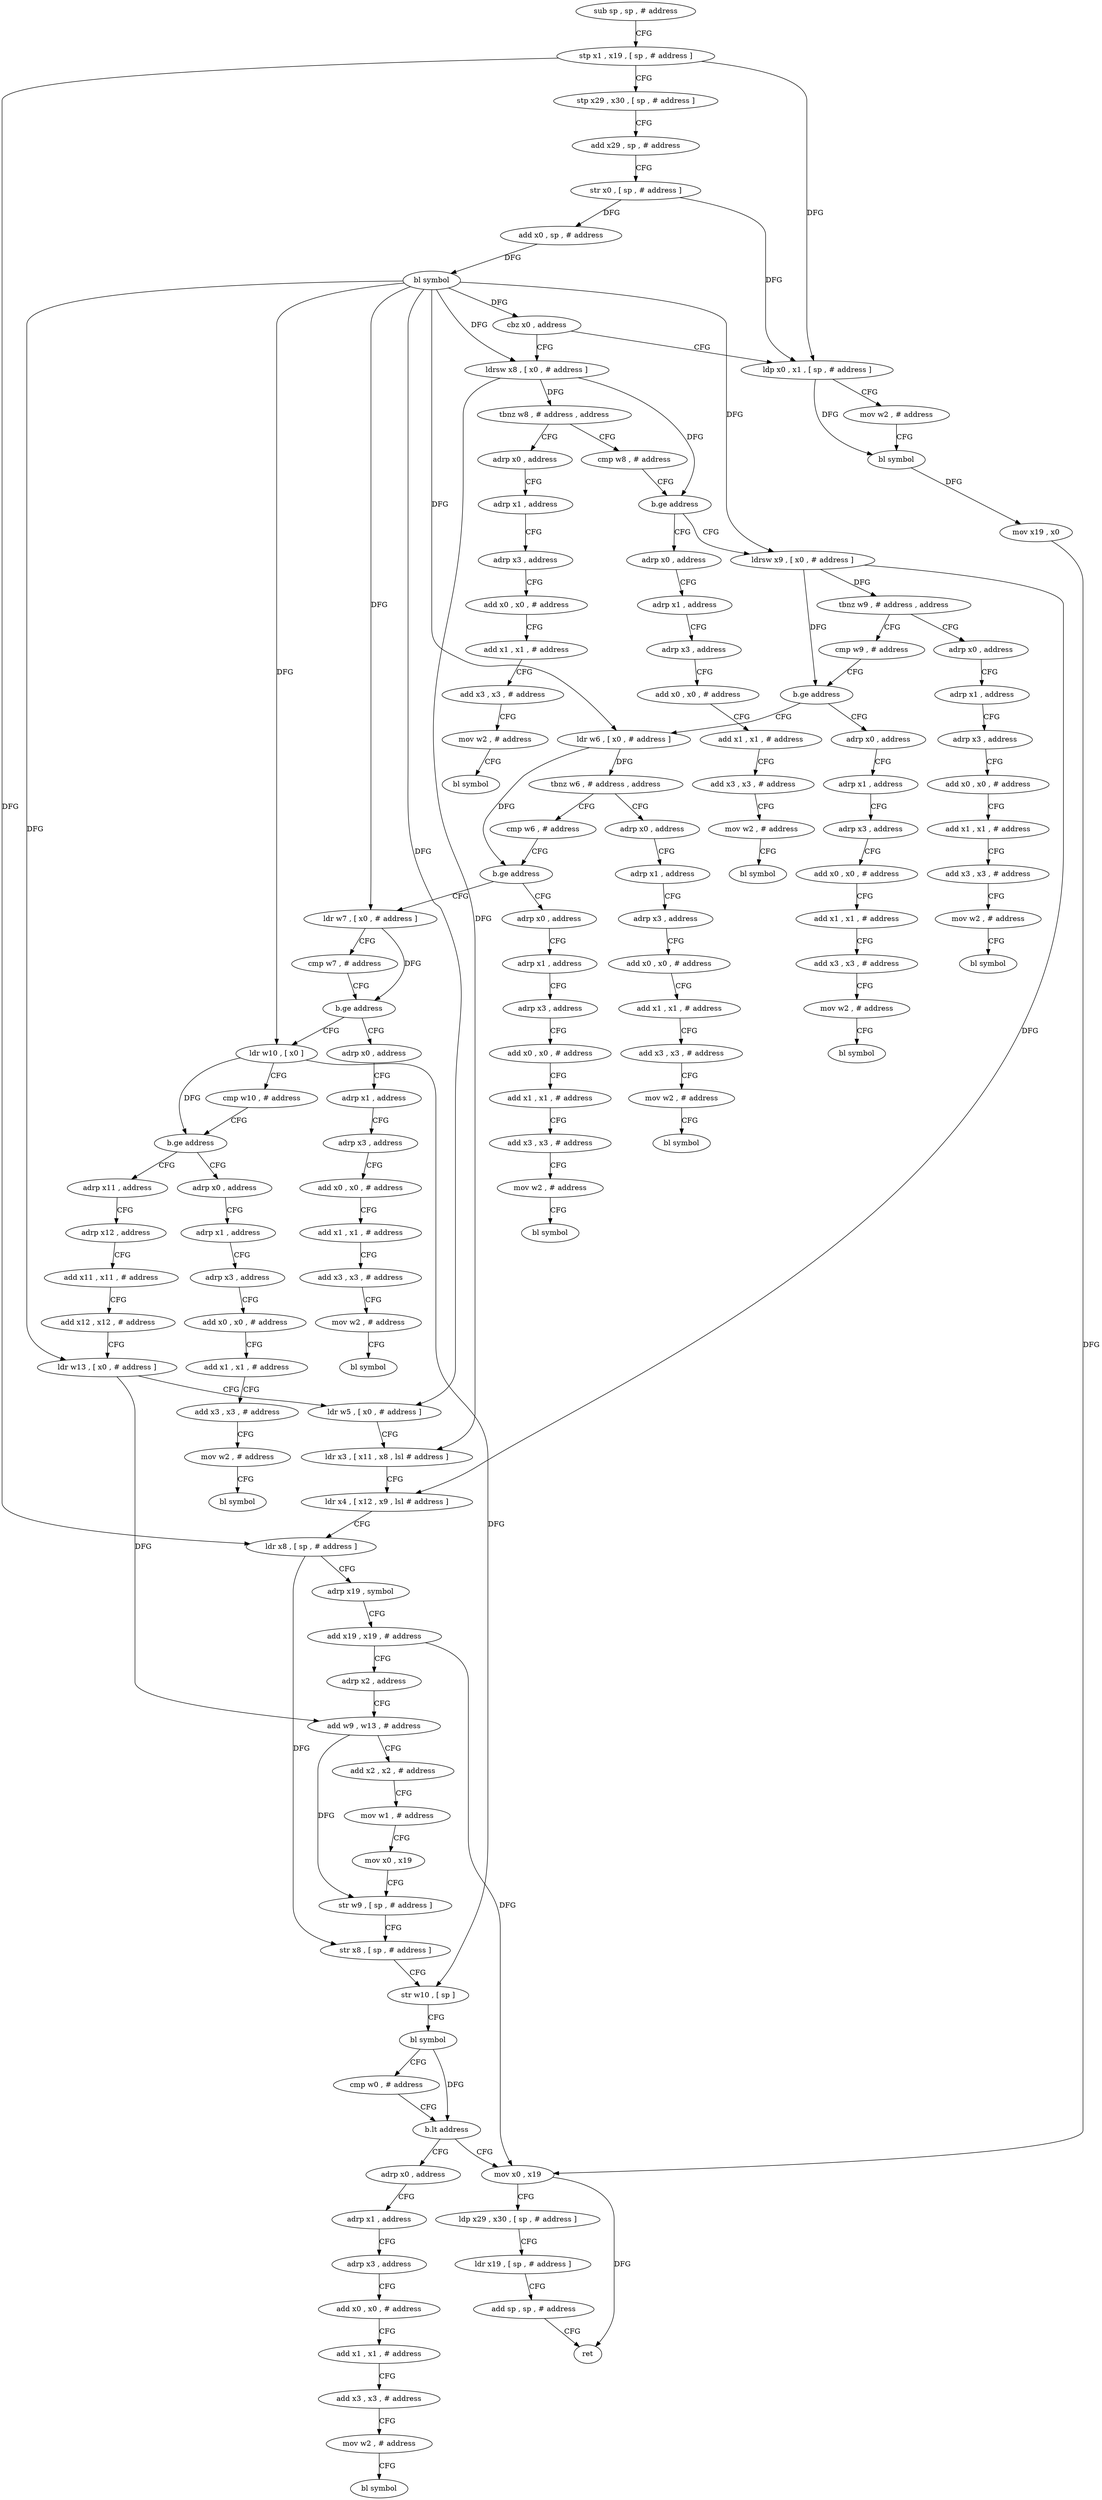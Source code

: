 digraph "func" {
"4239888" [label = "sub sp , sp , # address" ]
"4239892" [label = "stp x1 , x19 , [ sp , # address ]" ]
"4239896" [label = "stp x29 , x30 , [ sp , # address ]" ]
"4239900" [label = "add x29 , sp , # address" ]
"4239904" [label = "str x0 , [ sp , # address ]" ]
"4239908" [label = "add x0 , sp , # address" ]
"4239912" [label = "bl symbol" ]
"4239916" [label = "cbz x0 , address" ]
"4240112" [label = "ldp x0 , x1 , [ sp , # address ]" ]
"4239920" [label = "ldrsw x8 , [ x0 , # address ]" ]
"4240116" [label = "mov w2 , # address" ]
"4240120" [label = "bl symbol" ]
"4240124" [label = "mov x19 , x0" ]
"4240128" [label = "mov x0 , x19" ]
"4239924" [label = "tbnz w8 , # address , address" ]
"4240148" [label = "adrp x0 , address" ]
"4239928" [label = "cmp w8 , # address" ]
"4240152" [label = "adrp x1 , address" ]
"4240156" [label = "adrp x3 , address" ]
"4240160" [label = "add x0 , x0 , # address" ]
"4240164" [label = "add x1 , x1 , # address" ]
"4240168" [label = "add x3 , x3 , # address" ]
"4240172" [label = "mov w2 , # address" ]
"4240176" [label = "bl symbol" ]
"4239932" [label = "b.ge address" ]
"4240180" [label = "adrp x0 , address" ]
"4239936" [label = "ldrsw x9 , [ x0 , # address ]" ]
"4240184" [label = "adrp x1 , address" ]
"4240188" [label = "adrp x3 , address" ]
"4240192" [label = "add x0 , x0 , # address" ]
"4240196" [label = "add x1 , x1 , # address" ]
"4240200" [label = "add x3 , x3 , # address" ]
"4240204" [label = "mov w2 , # address" ]
"4240208" [label = "bl symbol" ]
"4239940" [label = "tbnz w9 , # address , address" ]
"4240212" [label = "adrp x0 , address" ]
"4239944" [label = "cmp w9 , # address" ]
"4240216" [label = "adrp x1 , address" ]
"4240220" [label = "adrp x3 , address" ]
"4240224" [label = "add x0 , x0 , # address" ]
"4240228" [label = "add x1 , x1 , # address" ]
"4240232" [label = "add x3 , x3 , # address" ]
"4240236" [label = "mov w2 , # address" ]
"4240240" [label = "bl symbol" ]
"4239948" [label = "b.ge address" ]
"4240244" [label = "adrp x0 , address" ]
"4239952" [label = "ldr w6 , [ x0 , # address ]" ]
"4240248" [label = "adrp x1 , address" ]
"4240252" [label = "adrp x3 , address" ]
"4240256" [label = "add x0 , x0 , # address" ]
"4240260" [label = "add x1 , x1 , # address" ]
"4240264" [label = "add x3 , x3 , # address" ]
"4240268" [label = "mov w2 , # address" ]
"4240272" [label = "bl symbol" ]
"4239956" [label = "tbnz w6 , # address , address" ]
"4240276" [label = "adrp x0 , address" ]
"4239960" [label = "cmp w6 , # address" ]
"4240280" [label = "adrp x1 , address" ]
"4240284" [label = "adrp x3 , address" ]
"4240288" [label = "add x0 , x0 , # address" ]
"4240292" [label = "add x1 , x1 , # address" ]
"4240296" [label = "add x3 , x3 , # address" ]
"4240300" [label = "mov w2 , # address" ]
"4240304" [label = "bl symbol" ]
"4239964" [label = "b.ge address" ]
"4240308" [label = "adrp x0 , address" ]
"4239968" [label = "ldr w7 , [ x0 , # address ]" ]
"4240312" [label = "adrp x1 , address" ]
"4240316" [label = "adrp x3 , address" ]
"4240320" [label = "add x0 , x0 , # address" ]
"4240324" [label = "add x1 , x1 , # address" ]
"4240328" [label = "add x3 , x3 , # address" ]
"4240332" [label = "mov w2 , # address" ]
"4240336" [label = "bl symbol" ]
"4239972" [label = "cmp w7 , # address" ]
"4239976" [label = "b.ge address" ]
"4240340" [label = "adrp x0 , address" ]
"4239980" [label = "ldr w10 , [ x0 ]" ]
"4240344" [label = "adrp x1 , address" ]
"4240348" [label = "adrp x3 , address" ]
"4240352" [label = "add x0 , x0 , # address" ]
"4240356" [label = "add x1 , x1 , # address" ]
"4240360" [label = "add x3 , x3 , # address" ]
"4240364" [label = "mov w2 , # address" ]
"4240368" [label = "bl symbol" ]
"4239984" [label = "cmp w10 , # address" ]
"4239988" [label = "b.ge address" ]
"4240372" [label = "adrp x0 , address" ]
"4239992" [label = "adrp x11 , address" ]
"4240376" [label = "adrp x1 , address" ]
"4240380" [label = "adrp x3 , address" ]
"4240384" [label = "add x0 , x0 , # address" ]
"4240388" [label = "add x1 , x1 , # address" ]
"4240392" [label = "add x3 , x3 , # address" ]
"4240396" [label = "mov w2 , # address" ]
"4240400" [label = "bl symbol" ]
"4239996" [label = "adrp x12 , address" ]
"4240000" [label = "add x11 , x11 , # address" ]
"4240004" [label = "add x12 , x12 , # address" ]
"4240008" [label = "ldr w13 , [ x0 , # address ]" ]
"4240012" [label = "ldr w5 , [ x0 , # address ]" ]
"4240016" [label = "ldr x3 , [ x11 , x8 , lsl # address ]" ]
"4240020" [label = "ldr x4 , [ x12 , x9 , lsl # address ]" ]
"4240024" [label = "ldr x8 , [ sp , # address ]" ]
"4240028" [label = "adrp x19 , symbol" ]
"4240032" [label = "add x19 , x19 , # address" ]
"4240036" [label = "adrp x2 , address" ]
"4240040" [label = "add w9 , w13 , # address" ]
"4240044" [label = "add x2 , x2 , # address" ]
"4240048" [label = "mov w1 , # address" ]
"4240052" [label = "mov x0 , x19" ]
"4240056" [label = "str w9 , [ sp , # address ]" ]
"4240060" [label = "str x8 , [ sp , # address ]" ]
"4240064" [label = "str w10 , [ sp ]" ]
"4240068" [label = "bl symbol" ]
"4240072" [label = "cmp w0 , # address" ]
"4240076" [label = "b.lt address" ]
"4240080" [label = "adrp x0 , address" ]
"4240132" [label = "ldp x29 , x30 , [ sp , # address ]" ]
"4240136" [label = "ldr x19 , [ sp , # address ]" ]
"4240140" [label = "add sp , sp , # address" ]
"4240144" [label = "ret" ]
"4240084" [label = "adrp x1 , address" ]
"4240088" [label = "adrp x3 , address" ]
"4240092" [label = "add x0 , x0 , # address" ]
"4240096" [label = "add x1 , x1 , # address" ]
"4240100" [label = "add x3 , x3 , # address" ]
"4240104" [label = "mov w2 , # address" ]
"4240108" [label = "bl symbol" ]
"4239888" -> "4239892" [ label = "CFG" ]
"4239892" -> "4239896" [ label = "CFG" ]
"4239892" -> "4240112" [ label = "DFG" ]
"4239892" -> "4240024" [ label = "DFG" ]
"4239896" -> "4239900" [ label = "CFG" ]
"4239900" -> "4239904" [ label = "CFG" ]
"4239904" -> "4239908" [ label = "DFG" ]
"4239904" -> "4240112" [ label = "DFG" ]
"4239908" -> "4239912" [ label = "DFG" ]
"4239912" -> "4239916" [ label = "DFG" ]
"4239912" -> "4239920" [ label = "DFG" ]
"4239912" -> "4239936" [ label = "DFG" ]
"4239912" -> "4239952" [ label = "DFG" ]
"4239912" -> "4239968" [ label = "DFG" ]
"4239912" -> "4239980" [ label = "DFG" ]
"4239912" -> "4240008" [ label = "DFG" ]
"4239912" -> "4240012" [ label = "DFG" ]
"4239916" -> "4240112" [ label = "CFG" ]
"4239916" -> "4239920" [ label = "CFG" ]
"4240112" -> "4240116" [ label = "CFG" ]
"4240112" -> "4240120" [ label = "DFG" ]
"4239920" -> "4239924" [ label = "DFG" ]
"4239920" -> "4239932" [ label = "DFG" ]
"4239920" -> "4240016" [ label = "DFG" ]
"4240116" -> "4240120" [ label = "CFG" ]
"4240120" -> "4240124" [ label = "DFG" ]
"4240124" -> "4240128" [ label = "DFG" ]
"4240128" -> "4240132" [ label = "CFG" ]
"4240128" -> "4240144" [ label = "DFG" ]
"4239924" -> "4240148" [ label = "CFG" ]
"4239924" -> "4239928" [ label = "CFG" ]
"4240148" -> "4240152" [ label = "CFG" ]
"4239928" -> "4239932" [ label = "CFG" ]
"4240152" -> "4240156" [ label = "CFG" ]
"4240156" -> "4240160" [ label = "CFG" ]
"4240160" -> "4240164" [ label = "CFG" ]
"4240164" -> "4240168" [ label = "CFG" ]
"4240168" -> "4240172" [ label = "CFG" ]
"4240172" -> "4240176" [ label = "CFG" ]
"4239932" -> "4240180" [ label = "CFG" ]
"4239932" -> "4239936" [ label = "CFG" ]
"4240180" -> "4240184" [ label = "CFG" ]
"4239936" -> "4239940" [ label = "DFG" ]
"4239936" -> "4239948" [ label = "DFG" ]
"4239936" -> "4240020" [ label = "DFG" ]
"4240184" -> "4240188" [ label = "CFG" ]
"4240188" -> "4240192" [ label = "CFG" ]
"4240192" -> "4240196" [ label = "CFG" ]
"4240196" -> "4240200" [ label = "CFG" ]
"4240200" -> "4240204" [ label = "CFG" ]
"4240204" -> "4240208" [ label = "CFG" ]
"4239940" -> "4240212" [ label = "CFG" ]
"4239940" -> "4239944" [ label = "CFG" ]
"4240212" -> "4240216" [ label = "CFG" ]
"4239944" -> "4239948" [ label = "CFG" ]
"4240216" -> "4240220" [ label = "CFG" ]
"4240220" -> "4240224" [ label = "CFG" ]
"4240224" -> "4240228" [ label = "CFG" ]
"4240228" -> "4240232" [ label = "CFG" ]
"4240232" -> "4240236" [ label = "CFG" ]
"4240236" -> "4240240" [ label = "CFG" ]
"4239948" -> "4240244" [ label = "CFG" ]
"4239948" -> "4239952" [ label = "CFG" ]
"4240244" -> "4240248" [ label = "CFG" ]
"4239952" -> "4239956" [ label = "DFG" ]
"4239952" -> "4239964" [ label = "DFG" ]
"4240248" -> "4240252" [ label = "CFG" ]
"4240252" -> "4240256" [ label = "CFG" ]
"4240256" -> "4240260" [ label = "CFG" ]
"4240260" -> "4240264" [ label = "CFG" ]
"4240264" -> "4240268" [ label = "CFG" ]
"4240268" -> "4240272" [ label = "CFG" ]
"4239956" -> "4240276" [ label = "CFG" ]
"4239956" -> "4239960" [ label = "CFG" ]
"4240276" -> "4240280" [ label = "CFG" ]
"4239960" -> "4239964" [ label = "CFG" ]
"4240280" -> "4240284" [ label = "CFG" ]
"4240284" -> "4240288" [ label = "CFG" ]
"4240288" -> "4240292" [ label = "CFG" ]
"4240292" -> "4240296" [ label = "CFG" ]
"4240296" -> "4240300" [ label = "CFG" ]
"4240300" -> "4240304" [ label = "CFG" ]
"4239964" -> "4240308" [ label = "CFG" ]
"4239964" -> "4239968" [ label = "CFG" ]
"4240308" -> "4240312" [ label = "CFG" ]
"4239968" -> "4239972" [ label = "CFG" ]
"4239968" -> "4239976" [ label = "DFG" ]
"4240312" -> "4240316" [ label = "CFG" ]
"4240316" -> "4240320" [ label = "CFG" ]
"4240320" -> "4240324" [ label = "CFG" ]
"4240324" -> "4240328" [ label = "CFG" ]
"4240328" -> "4240332" [ label = "CFG" ]
"4240332" -> "4240336" [ label = "CFG" ]
"4239972" -> "4239976" [ label = "CFG" ]
"4239976" -> "4240340" [ label = "CFG" ]
"4239976" -> "4239980" [ label = "CFG" ]
"4240340" -> "4240344" [ label = "CFG" ]
"4239980" -> "4239984" [ label = "CFG" ]
"4239980" -> "4239988" [ label = "DFG" ]
"4239980" -> "4240064" [ label = "DFG" ]
"4240344" -> "4240348" [ label = "CFG" ]
"4240348" -> "4240352" [ label = "CFG" ]
"4240352" -> "4240356" [ label = "CFG" ]
"4240356" -> "4240360" [ label = "CFG" ]
"4240360" -> "4240364" [ label = "CFG" ]
"4240364" -> "4240368" [ label = "CFG" ]
"4239984" -> "4239988" [ label = "CFG" ]
"4239988" -> "4240372" [ label = "CFG" ]
"4239988" -> "4239992" [ label = "CFG" ]
"4240372" -> "4240376" [ label = "CFG" ]
"4239992" -> "4239996" [ label = "CFG" ]
"4240376" -> "4240380" [ label = "CFG" ]
"4240380" -> "4240384" [ label = "CFG" ]
"4240384" -> "4240388" [ label = "CFG" ]
"4240388" -> "4240392" [ label = "CFG" ]
"4240392" -> "4240396" [ label = "CFG" ]
"4240396" -> "4240400" [ label = "CFG" ]
"4239996" -> "4240000" [ label = "CFG" ]
"4240000" -> "4240004" [ label = "CFG" ]
"4240004" -> "4240008" [ label = "CFG" ]
"4240008" -> "4240012" [ label = "CFG" ]
"4240008" -> "4240040" [ label = "DFG" ]
"4240012" -> "4240016" [ label = "CFG" ]
"4240016" -> "4240020" [ label = "CFG" ]
"4240020" -> "4240024" [ label = "CFG" ]
"4240024" -> "4240028" [ label = "CFG" ]
"4240024" -> "4240060" [ label = "DFG" ]
"4240028" -> "4240032" [ label = "CFG" ]
"4240032" -> "4240036" [ label = "CFG" ]
"4240032" -> "4240128" [ label = "DFG" ]
"4240036" -> "4240040" [ label = "CFG" ]
"4240040" -> "4240044" [ label = "CFG" ]
"4240040" -> "4240056" [ label = "DFG" ]
"4240044" -> "4240048" [ label = "CFG" ]
"4240048" -> "4240052" [ label = "CFG" ]
"4240052" -> "4240056" [ label = "CFG" ]
"4240056" -> "4240060" [ label = "CFG" ]
"4240060" -> "4240064" [ label = "CFG" ]
"4240064" -> "4240068" [ label = "CFG" ]
"4240068" -> "4240072" [ label = "CFG" ]
"4240068" -> "4240076" [ label = "DFG" ]
"4240072" -> "4240076" [ label = "CFG" ]
"4240076" -> "4240128" [ label = "CFG" ]
"4240076" -> "4240080" [ label = "CFG" ]
"4240080" -> "4240084" [ label = "CFG" ]
"4240132" -> "4240136" [ label = "CFG" ]
"4240136" -> "4240140" [ label = "CFG" ]
"4240140" -> "4240144" [ label = "CFG" ]
"4240084" -> "4240088" [ label = "CFG" ]
"4240088" -> "4240092" [ label = "CFG" ]
"4240092" -> "4240096" [ label = "CFG" ]
"4240096" -> "4240100" [ label = "CFG" ]
"4240100" -> "4240104" [ label = "CFG" ]
"4240104" -> "4240108" [ label = "CFG" ]
}
